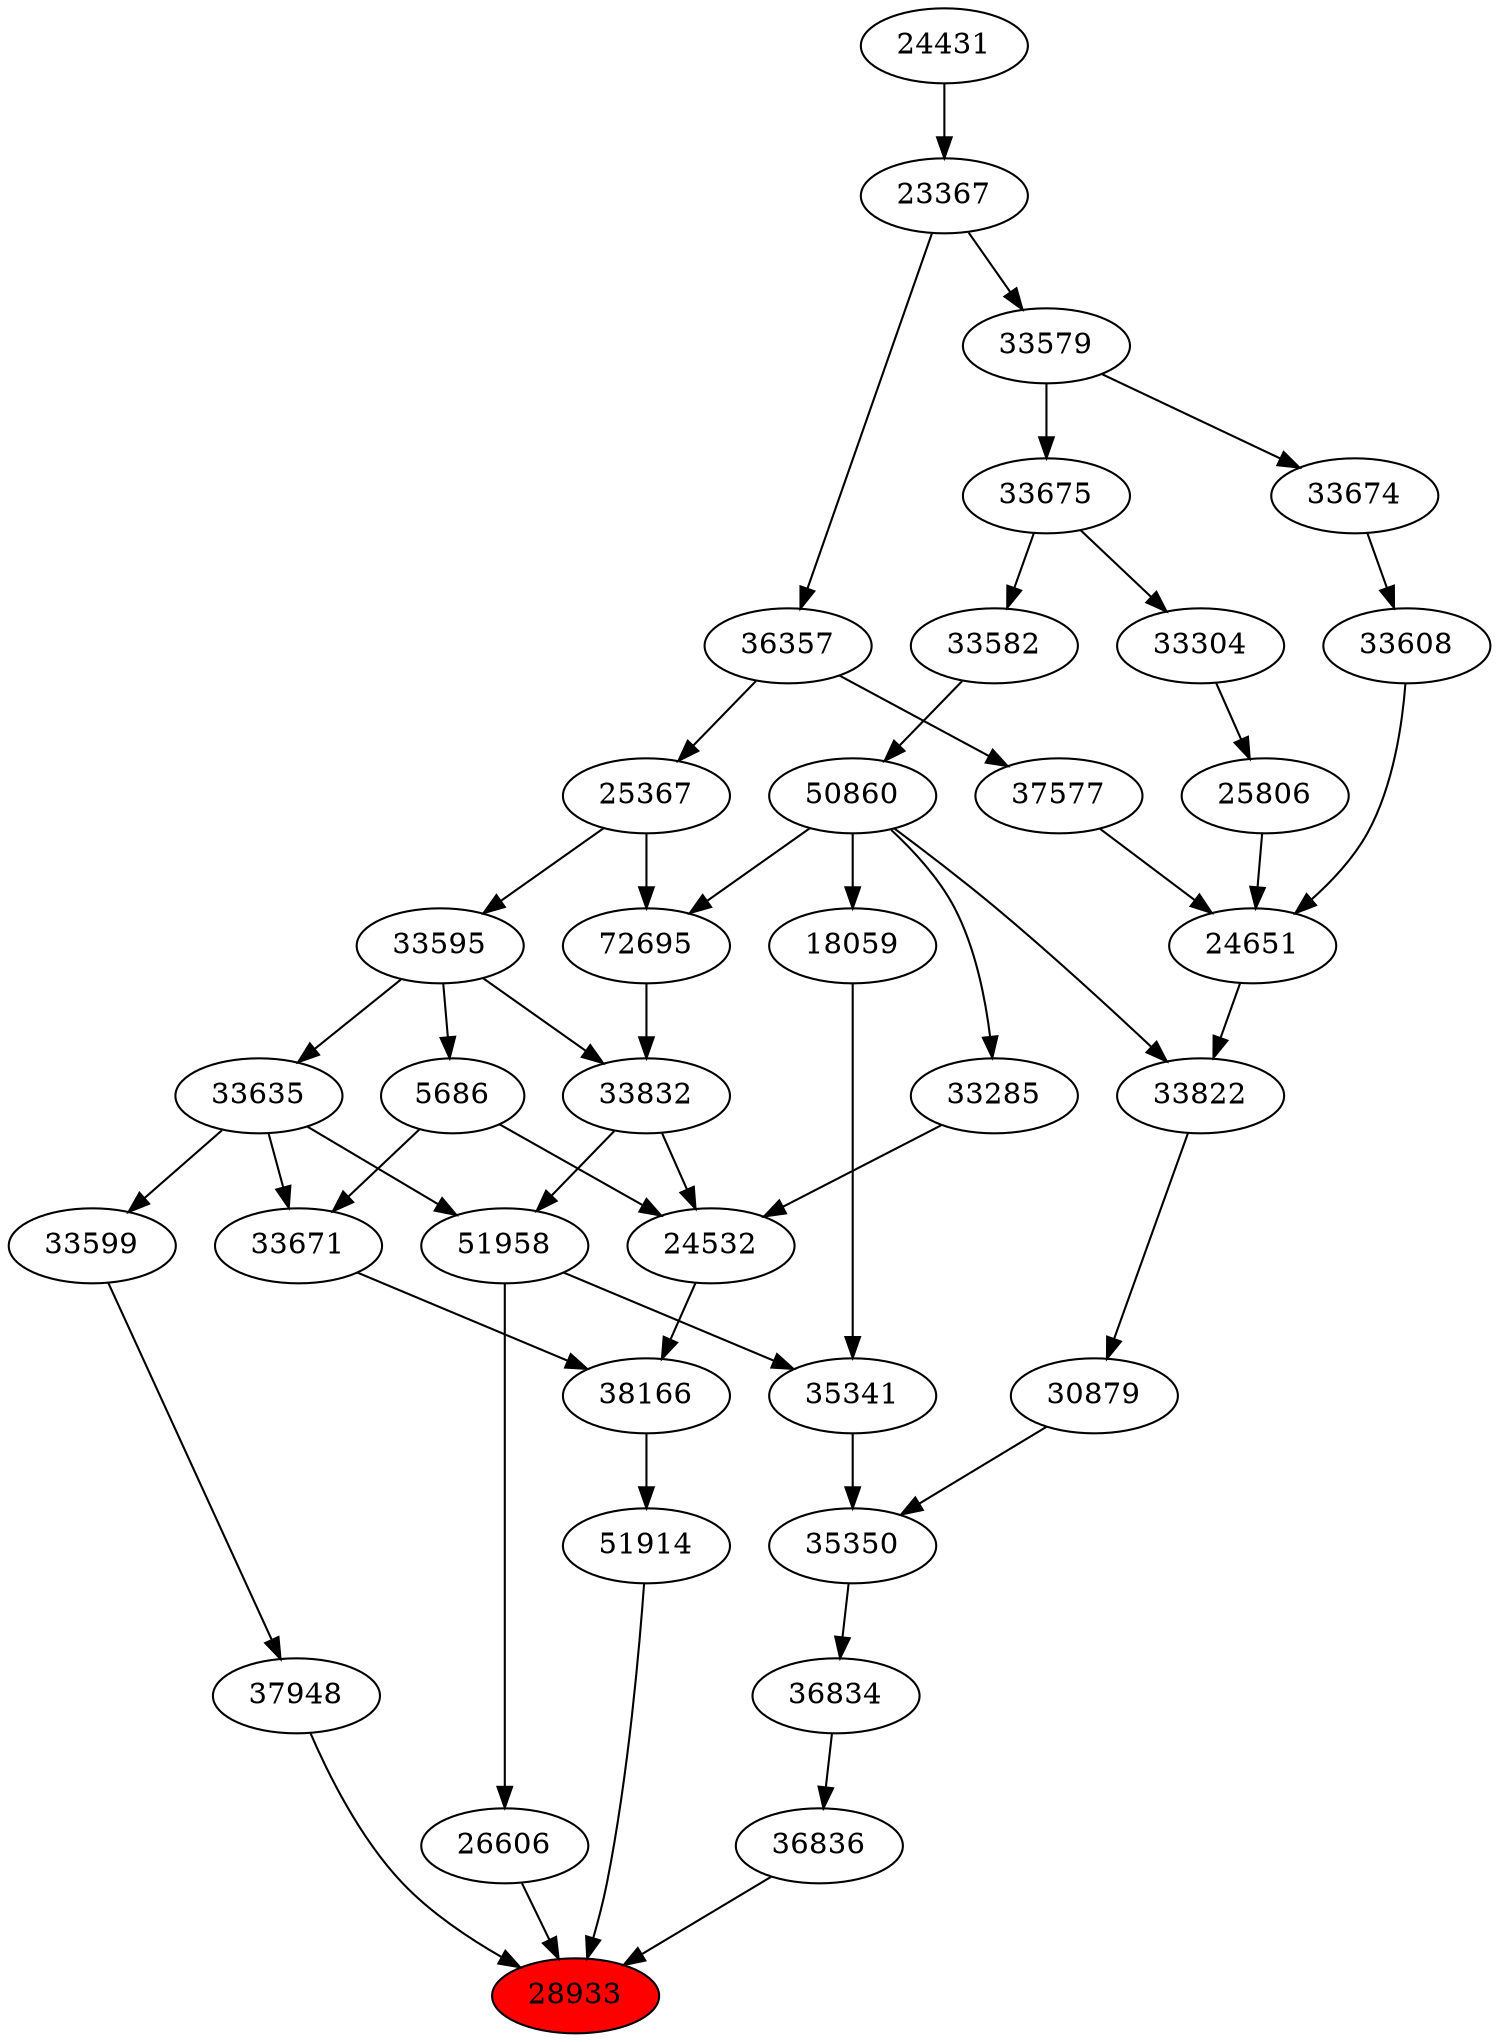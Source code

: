 strict digraph{ 
28933 [label="28933" fillcolor=red style=filled]
37948 -> 28933
36836 -> 28933
51914 -> 28933
26606 -> 28933
37948 [label="37948"]
33599 -> 37948
36836 [label="36836"]
36834 -> 36836
51914 [label="51914"]
38166 -> 51914
26606 [label="26606"]
51958 -> 26606
33599 [label="33599"]
33635 -> 33599
36834 [label="36834"]
35350 -> 36834
38166 [label="38166"]
24532 -> 38166
33671 -> 38166
51958 [label="51958"]
33832 -> 51958
33635 -> 51958
33635 [label="33635"]
33595 -> 33635
35350 [label="35350"]
30879 -> 35350
35341 -> 35350
24532 [label="24532"]
33285 -> 24532
5686 -> 24532
33832 -> 24532
33671 [label="33671"]
5686 -> 33671
33635 -> 33671
33832 [label="33832"]
72695 -> 33832
33595 -> 33832
33595 [label="33595"]
25367 -> 33595
30879 [label="30879"]
33822 -> 30879
35341 [label="35341"]
51958 -> 35341
18059 -> 35341
33285 [label="33285"]
50860 -> 33285
5686 [label="5686"]
33595 -> 5686
72695 [label="72695"]
50860 -> 72695
25367 -> 72695
25367 [label="25367"]
36357 -> 25367
33822 [label="33822"]
24651 -> 33822
50860 -> 33822
18059 [label="18059"]
50860 -> 18059
50860 [label="50860"]
33582 -> 50860
36357 [label="36357"]
23367 -> 36357
24651 [label="24651"]
25806 -> 24651
33608 -> 24651
37577 -> 24651
33582 [label="33582"]
33675 -> 33582
23367 [label="23367"]
24431 -> 23367
25806 [label="25806"]
33304 -> 25806
33608 [label="33608"]
33674 -> 33608
37577 [label="37577"]
36357 -> 37577
33675 [label="33675"]
33579 -> 33675
24431 [label="24431"]
33304 [label="33304"]
33675 -> 33304
33674 [label="33674"]
33579 -> 33674
33579 [label="33579"]
23367 -> 33579
}
